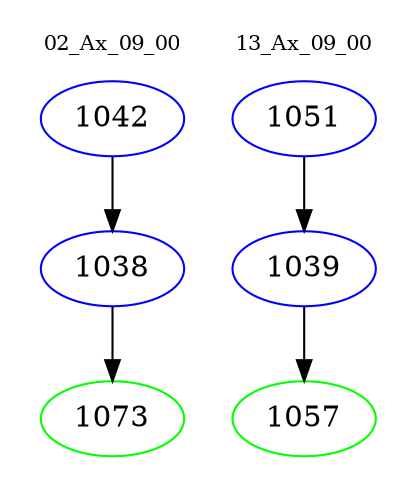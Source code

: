 digraph{
subgraph cluster_0 {
color = white
label = "02_Ax_09_00";
fontsize=10;
T0_1042 [label="1042", color="blue"]
T0_1042 -> T0_1038 [color="black"]
T0_1038 [label="1038", color="blue"]
T0_1038 -> T0_1073 [color="black"]
T0_1073 [label="1073", color="green"]
}
subgraph cluster_1 {
color = white
label = "13_Ax_09_00";
fontsize=10;
T1_1051 [label="1051", color="blue"]
T1_1051 -> T1_1039 [color="black"]
T1_1039 [label="1039", color="blue"]
T1_1039 -> T1_1057 [color="black"]
T1_1057 [label="1057", color="green"]
}
}

